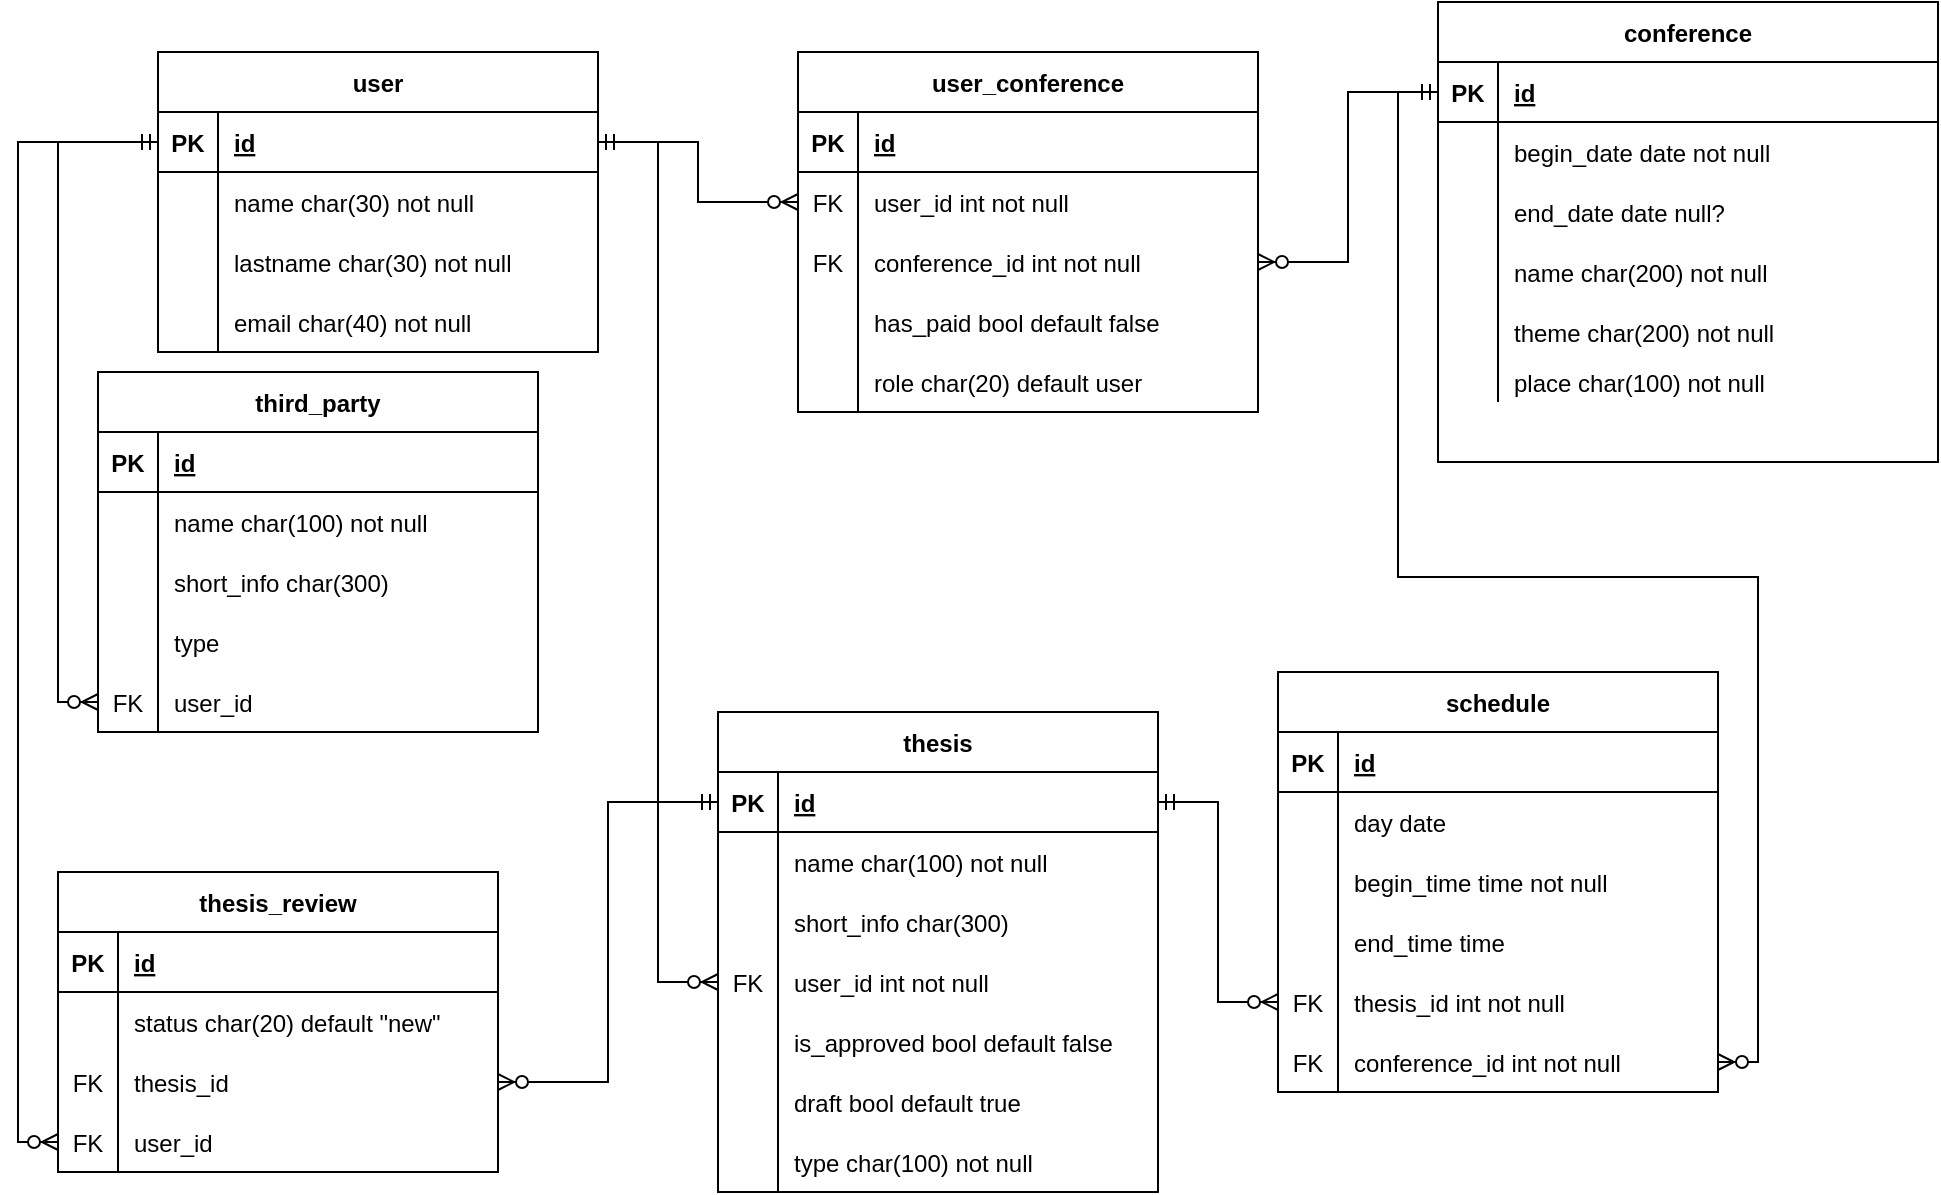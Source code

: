 <mxfile version="14.3.0" type="github">
  <diagram id="R2lEEEUBdFMjLlhIrx00" name="Page-1">
    <mxGraphModel dx="2032" dy="742" grid="1" gridSize="10" guides="1" tooltips="1" connect="1" arrows="1" fold="1" page="1" pageScale="1" pageWidth="850" pageHeight="1100" math="0" shadow="0" extFonts="Permanent Marker^https://fonts.googleapis.com/css?family=Permanent+Marker">
      <root>
        <mxCell id="0" />
        <mxCell id="1" parent="0" />
        <mxCell id="C-vyLk0tnHw3VtMMgP7b-13" value="user" style="shape=table;startSize=30;container=1;collapsible=1;childLayout=tableLayout;fixedRows=1;rowLines=0;fontStyle=1;align=center;resizeLast=1;" parent="1" vertex="1">
          <mxGeometry x="-70" y="120" width="220" height="150" as="geometry" />
        </mxCell>
        <mxCell id="C-vyLk0tnHw3VtMMgP7b-14" value="" style="shape=partialRectangle;collapsible=0;dropTarget=0;pointerEvents=0;fillColor=none;points=[[0,0.5],[1,0.5]];portConstraint=eastwest;top=0;left=0;right=0;bottom=1;" parent="C-vyLk0tnHw3VtMMgP7b-13" vertex="1">
          <mxGeometry y="30" width="220" height="30" as="geometry" />
        </mxCell>
        <mxCell id="C-vyLk0tnHw3VtMMgP7b-15" value="PK" style="shape=partialRectangle;overflow=hidden;connectable=0;fillColor=none;top=0;left=0;bottom=0;right=0;fontStyle=1;" parent="C-vyLk0tnHw3VtMMgP7b-14" vertex="1">
          <mxGeometry width="30" height="30" as="geometry" />
        </mxCell>
        <mxCell id="C-vyLk0tnHw3VtMMgP7b-16" value="id" style="shape=partialRectangle;overflow=hidden;connectable=0;fillColor=none;top=0;left=0;bottom=0;right=0;align=left;spacingLeft=6;fontStyle=5;" parent="C-vyLk0tnHw3VtMMgP7b-14" vertex="1">
          <mxGeometry x="30" width="190" height="30" as="geometry" />
        </mxCell>
        <mxCell id="C-vyLk0tnHw3VtMMgP7b-17" value="" style="shape=partialRectangle;collapsible=0;dropTarget=0;pointerEvents=0;fillColor=none;points=[[0,0.5],[1,0.5]];portConstraint=eastwest;top=0;left=0;right=0;bottom=0;" parent="C-vyLk0tnHw3VtMMgP7b-13" vertex="1">
          <mxGeometry y="60" width="220" height="30" as="geometry" />
        </mxCell>
        <mxCell id="C-vyLk0tnHw3VtMMgP7b-18" value="" style="shape=partialRectangle;overflow=hidden;connectable=0;fillColor=none;top=0;left=0;bottom=0;right=0;" parent="C-vyLk0tnHw3VtMMgP7b-17" vertex="1">
          <mxGeometry width="30" height="30" as="geometry" />
        </mxCell>
        <mxCell id="C-vyLk0tnHw3VtMMgP7b-19" value="name char(30) not null" style="shape=partialRectangle;overflow=hidden;connectable=0;fillColor=none;top=0;left=0;bottom=0;right=0;align=left;spacingLeft=6;" parent="C-vyLk0tnHw3VtMMgP7b-17" vertex="1">
          <mxGeometry x="30" width="190" height="30" as="geometry" />
        </mxCell>
        <mxCell id="C-vyLk0tnHw3VtMMgP7b-20" value="" style="shape=partialRectangle;collapsible=0;dropTarget=0;pointerEvents=0;fillColor=none;points=[[0,0.5],[1,0.5]];portConstraint=eastwest;top=0;left=0;right=0;bottom=0;" parent="C-vyLk0tnHw3VtMMgP7b-13" vertex="1">
          <mxGeometry y="90" width="220" height="30" as="geometry" />
        </mxCell>
        <mxCell id="C-vyLk0tnHw3VtMMgP7b-21" value="" style="shape=partialRectangle;overflow=hidden;connectable=0;fillColor=none;top=0;left=0;bottom=0;right=0;" parent="C-vyLk0tnHw3VtMMgP7b-20" vertex="1">
          <mxGeometry width="30" height="30" as="geometry" />
        </mxCell>
        <mxCell id="C-vyLk0tnHw3VtMMgP7b-22" value="lastname char(30) not null" style="shape=partialRectangle;overflow=hidden;connectable=0;fillColor=none;top=0;left=0;bottom=0;right=0;align=left;spacingLeft=6;" parent="C-vyLk0tnHw3VtMMgP7b-20" vertex="1">
          <mxGeometry x="30" width="190" height="30" as="geometry" />
        </mxCell>
        <mxCell id="BQBNPFfTGPCwCgeA7Mjn-11" value="" style="shape=partialRectangle;collapsible=0;dropTarget=0;pointerEvents=0;fillColor=none;points=[[0,0.5],[1,0.5]];portConstraint=eastwest;top=0;left=0;right=0;bottom=0;" parent="C-vyLk0tnHw3VtMMgP7b-13" vertex="1">
          <mxGeometry y="120" width="220" height="30" as="geometry" />
        </mxCell>
        <mxCell id="BQBNPFfTGPCwCgeA7Mjn-12" value="" style="shape=partialRectangle;overflow=hidden;connectable=0;fillColor=none;top=0;left=0;bottom=0;right=0;" parent="BQBNPFfTGPCwCgeA7Mjn-11" vertex="1">
          <mxGeometry width="30" height="30" as="geometry" />
        </mxCell>
        <mxCell id="BQBNPFfTGPCwCgeA7Mjn-13" value="email char(40) not null" style="shape=partialRectangle;overflow=hidden;connectable=0;fillColor=none;top=0;left=0;bottom=0;right=0;align=left;spacingLeft=6;" parent="BQBNPFfTGPCwCgeA7Mjn-11" vertex="1">
          <mxGeometry x="30" width="190" height="30" as="geometry" />
        </mxCell>
        <mxCell id="BQBNPFfTGPCwCgeA7Mjn-1" value="conference" style="shape=table;startSize=30;container=1;collapsible=1;childLayout=tableLayout;fixedRows=1;rowLines=0;fontStyle=1;align=center;resizeLast=1;" parent="1" vertex="1">
          <mxGeometry x="570" y="95" width="250" height="230" as="geometry" />
        </mxCell>
        <mxCell id="BQBNPFfTGPCwCgeA7Mjn-2" value="" style="shape=partialRectangle;collapsible=0;dropTarget=0;pointerEvents=0;fillColor=none;points=[[0,0.5],[1,0.5]];portConstraint=eastwest;top=0;left=0;right=0;bottom=1;" parent="BQBNPFfTGPCwCgeA7Mjn-1" vertex="1">
          <mxGeometry y="30" width="250" height="30" as="geometry" />
        </mxCell>
        <mxCell id="BQBNPFfTGPCwCgeA7Mjn-3" value="PK" style="shape=partialRectangle;overflow=hidden;connectable=0;fillColor=none;top=0;left=0;bottom=0;right=0;fontStyle=1;" parent="BQBNPFfTGPCwCgeA7Mjn-2" vertex="1">
          <mxGeometry width="30" height="30" as="geometry" />
        </mxCell>
        <mxCell id="BQBNPFfTGPCwCgeA7Mjn-4" value="id" style="shape=partialRectangle;overflow=hidden;connectable=0;fillColor=none;top=0;left=0;bottom=0;right=0;align=left;spacingLeft=6;fontStyle=5;" parent="BQBNPFfTGPCwCgeA7Mjn-2" vertex="1">
          <mxGeometry x="30" width="220" height="30" as="geometry" />
        </mxCell>
        <mxCell id="BQBNPFfTGPCwCgeA7Mjn-5" value="" style="shape=partialRectangle;collapsible=0;dropTarget=0;pointerEvents=0;fillColor=none;points=[[0,0.5],[1,0.5]];portConstraint=eastwest;top=0;left=0;right=0;bottom=0;" parent="BQBNPFfTGPCwCgeA7Mjn-1" vertex="1">
          <mxGeometry y="60" width="250" height="30" as="geometry" />
        </mxCell>
        <mxCell id="BQBNPFfTGPCwCgeA7Mjn-6" value="" style="shape=partialRectangle;overflow=hidden;connectable=0;fillColor=none;top=0;left=0;bottom=0;right=0;" parent="BQBNPFfTGPCwCgeA7Mjn-5" vertex="1">
          <mxGeometry width="30" height="30" as="geometry" />
        </mxCell>
        <mxCell id="BQBNPFfTGPCwCgeA7Mjn-7" value="begin_date date not null" style="shape=partialRectangle;overflow=hidden;connectable=0;fillColor=none;top=0;left=0;bottom=0;right=0;align=left;spacingLeft=6;" parent="BQBNPFfTGPCwCgeA7Mjn-5" vertex="1">
          <mxGeometry x="30" width="220" height="30" as="geometry" />
        </mxCell>
        <mxCell id="BQBNPFfTGPCwCgeA7Mjn-8" value="" style="shape=partialRectangle;collapsible=0;dropTarget=0;pointerEvents=0;fillColor=none;points=[[0,0.5],[1,0.5]];portConstraint=eastwest;top=0;left=0;right=0;bottom=0;" parent="BQBNPFfTGPCwCgeA7Mjn-1" vertex="1">
          <mxGeometry y="90" width="250" height="30" as="geometry" />
        </mxCell>
        <mxCell id="BQBNPFfTGPCwCgeA7Mjn-9" value="" style="shape=partialRectangle;overflow=hidden;connectable=0;fillColor=none;top=0;left=0;bottom=0;right=0;" parent="BQBNPFfTGPCwCgeA7Mjn-8" vertex="1">
          <mxGeometry width="30" height="30" as="geometry" />
        </mxCell>
        <mxCell id="BQBNPFfTGPCwCgeA7Mjn-10" value="end_date date null?" style="shape=partialRectangle;overflow=hidden;connectable=0;fillColor=none;top=0;left=0;bottom=0;right=0;align=left;spacingLeft=6;" parent="BQBNPFfTGPCwCgeA7Mjn-8" vertex="1">
          <mxGeometry x="30" width="220" height="30" as="geometry" />
        </mxCell>
        <mxCell id="BQBNPFfTGPCwCgeA7Mjn-17" value="" style="shape=partialRectangle;collapsible=0;dropTarget=0;pointerEvents=0;fillColor=none;points=[[0,0.5],[1,0.5]];portConstraint=eastwest;top=0;left=0;right=0;bottom=0;" parent="BQBNPFfTGPCwCgeA7Mjn-1" vertex="1">
          <mxGeometry y="120" width="250" height="30" as="geometry" />
        </mxCell>
        <mxCell id="BQBNPFfTGPCwCgeA7Mjn-18" value="" style="shape=partialRectangle;overflow=hidden;connectable=0;fillColor=none;top=0;left=0;bottom=0;right=0;" parent="BQBNPFfTGPCwCgeA7Mjn-17" vertex="1">
          <mxGeometry width="30" height="30" as="geometry" />
        </mxCell>
        <mxCell id="BQBNPFfTGPCwCgeA7Mjn-19" value="name char(200) not null" style="shape=partialRectangle;overflow=hidden;connectable=0;fillColor=none;top=0;left=0;bottom=0;right=0;align=left;spacingLeft=6;" parent="BQBNPFfTGPCwCgeA7Mjn-17" vertex="1">
          <mxGeometry x="30" width="220" height="30" as="geometry" />
        </mxCell>
        <mxCell id="BQBNPFfTGPCwCgeA7Mjn-20" value="" style="shape=partialRectangle;collapsible=0;dropTarget=0;pointerEvents=0;fillColor=none;points=[[0,0.5],[1,0.5]];portConstraint=eastwest;top=0;left=0;right=0;bottom=0;" parent="BQBNPFfTGPCwCgeA7Mjn-1" vertex="1">
          <mxGeometry y="150" width="250" height="30" as="geometry" />
        </mxCell>
        <mxCell id="BQBNPFfTGPCwCgeA7Mjn-21" value="" style="shape=partialRectangle;overflow=hidden;connectable=0;fillColor=none;top=0;left=0;bottom=0;right=0;" parent="BQBNPFfTGPCwCgeA7Mjn-20" vertex="1">
          <mxGeometry width="30" height="30" as="geometry" />
        </mxCell>
        <mxCell id="BQBNPFfTGPCwCgeA7Mjn-22" value="theme char(200) not null" style="shape=partialRectangle;overflow=hidden;connectable=0;fillColor=none;top=0;left=0;bottom=0;right=0;align=left;spacingLeft=6;" parent="BQBNPFfTGPCwCgeA7Mjn-20" vertex="1">
          <mxGeometry x="30" width="220" height="30" as="geometry" />
        </mxCell>
        <mxCell id="BQBNPFfTGPCwCgeA7Mjn-23" value="" style="shape=partialRectangle;collapsible=0;dropTarget=0;pointerEvents=0;fillColor=none;points=[[0,0.5],[1,0.5]];portConstraint=eastwest;top=0;left=0;right=0;bottom=0;" parent="BQBNPFfTGPCwCgeA7Mjn-1" vertex="1">
          <mxGeometry y="180" width="250" height="20" as="geometry" />
        </mxCell>
        <mxCell id="BQBNPFfTGPCwCgeA7Mjn-24" value="" style="shape=partialRectangle;overflow=hidden;connectable=0;fillColor=none;top=0;left=0;bottom=0;right=0;" parent="BQBNPFfTGPCwCgeA7Mjn-23" vertex="1">
          <mxGeometry width="30" height="20" as="geometry" />
        </mxCell>
        <mxCell id="BQBNPFfTGPCwCgeA7Mjn-25" value="place char(100) not null" style="shape=partialRectangle;overflow=hidden;connectable=0;fillColor=none;top=0;left=0;bottom=0;right=0;align=left;spacingLeft=6;" parent="BQBNPFfTGPCwCgeA7Mjn-23" vertex="1">
          <mxGeometry x="30" width="220" height="20" as="geometry" />
        </mxCell>
        <mxCell id="BQBNPFfTGPCwCgeA7Mjn-26" value="user_conference" style="shape=table;startSize=30;container=1;collapsible=1;childLayout=tableLayout;fixedRows=1;rowLines=0;fontStyle=1;align=center;resizeLast=1;" parent="1" vertex="1">
          <mxGeometry x="250" y="120" width="230" height="180" as="geometry" />
        </mxCell>
        <mxCell id="BQBNPFfTGPCwCgeA7Mjn-27" value="" style="shape=partialRectangle;collapsible=0;dropTarget=0;pointerEvents=0;fillColor=none;points=[[0,0.5],[1,0.5]];portConstraint=eastwest;top=0;left=0;right=0;bottom=1;" parent="BQBNPFfTGPCwCgeA7Mjn-26" vertex="1">
          <mxGeometry y="30" width="230" height="30" as="geometry" />
        </mxCell>
        <mxCell id="BQBNPFfTGPCwCgeA7Mjn-28" value="PK" style="shape=partialRectangle;overflow=hidden;connectable=0;fillColor=none;top=0;left=0;bottom=0;right=0;fontStyle=1;" parent="BQBNPFfTGPCwCgeA7Mjn-27" vertex="1">
          <mxGeometry width="30" height="30" as="geometry" />
        </mxCell>
        <mxCell id="BQBNPFfTGPCwCgeA7Mjn-29" value="id" style="shape=partialRectangle;overflow=hidden;connectable=0;fillColor=none;top=0;left=0;bottom=0;right=0;align=left;spacingLeft=6;fontStyle=5;" parent="BQBNPFfTGPCwCgeA7Mjn-27" vertex="1">
          <mxGeometry x="30" width="200" height="30" as="geometry" />
        </mxCell>
        <mxCell id="BQBNPFfTGPCwCgeA7Mjn-30" value="" style="shape=partialRectangle;collapsible=0;dropTarget=0;pointerEvents=0;fillColor=none;points=[[0,0.5],[1,0.5]];portConstraint=eastwest;top=0;left=0;right=0;bottom=0;" parent="BQBNPFfTGPCwCgeA7Mjn-26" vertex="1">
          <mxGeometry y="60" width="230" height="30" as="geometry" />
        </mxCell>
        <mxCell id="BQBNPFfTGPCwCgeA7Mjn-31" value="FK" style="shape=partialRectangle;overflow=hidden;connectable=0;fillColor=none;top=0;left=0;bottom=0;right=0;" parent="BQBNPFfTGPCwCgeA7Mjn-30" vertex="1">
          <mxGeometry width="30" height="30" as="geometry" />
        </mxCell>
        <mxCell id="BQBNPFfTGPCwCgeA7Mjn-32" value="user_id int not null" style="shape=partialRectangle;overflow=hidden;connectable=0;fillColor=none;top=0;left=0;bottom=0;right=0;align=left;spacingLeft=6;" parent="BQBNPFfTGPCwCgeA7Mjn-30" vertex="1">
          <mxGeometry x="30" width="200" height="30" as="geometry" />
        </mxCell>
        <mxCell id="BQBNPFfTGPCwCgeA7Mjn-33" value="" style="shape=partialRectangle;collapsible=0;dropTarget=0;pointerEvents=0;fillColor=none;points=[[0,0.5],[1,0.5]];portConstraint=eastwest;top=0;left=0;right=0;bottom=0;" parent="BQBNPFfTGPCwCgeA7Mjn-26" vertex="1">
          <mxGeometry y="90" width="230" height="30" as="geometry" />
        </mxCell>
        <mxCell id="BQBNPFfTGPCwCgeA7Mjn-34" value="FK" style="shape=partialRectangle;overflow=hidden;connectable=0;fillColor=none;top=0;left=0;bottom=0;right=0;" parent="BQBNPFfTGPCwCgeA7Mjn-33" vertex="1">
          <mxGeometry width="30" height="30" as="geometry" />
        </mxCell>
        <mxCell id="BQBNPFfTGPCwCgeA7Mjn-35" value="conference_id int not null" style="shape=partialRectangle;overflow=hidden;connectable=0;fillColor=none;top=0;left=0;bottom=0;right=0;align=left;spacingLeft=6;" parent="BQBNPFfTGPCwCgeA7Mjn-33" vertex="1">
          <mxGeometry x="30" width="200" height="30" as="geometry" />
        </mxCell>
        <mxCell id="BQBNPFfTGPCwCgeA7Mjn-36" value="" style="shape=partialRectangle;collapsible=0;dropTarget=0;pointerEvents=0;fillColor=none;points=[[0,0.5],[1,0.5]];portConstraint=eastwest;top=0;left=0;right=0;bottom=0;" parent="BQBNPFfTGPCwCgeA7Mjn-26" vertex="1">
          <mxGeometry y="120" width="230" height="30" as="geometry" />
        </mxCell>
        <mxCell id="BQBNPFfTGPCwCgeA7Mjn-37" value="" style="shape=partialRectangle;overflow=hidden;connectable=0;fillColor=none;top=0;left=0;bottom=0;right=0;" parent="BQBNPFfTGPCwCgeA7Mjn-36" vertex="1">
          <mxGeometry width="30" height="30" as="geometry" />
        </mxCell>
        <mxCell id="BQBNPFfTGPCwCgeA7Mjn-38" value="has_paid bool default false" style="shape=partialRectangle;overflow=hidden;connectable=0;fillColor=none;top=0;left=0;bottom=0;right=0;align=left;spacingLeft=6;" parent="BQBNPFfTGPCwCgeA7Mjn-36" vertex="1">
          <mxGeometry x="30" width="200" height="30" as="geometry" />
        </mxCell>
        <mxCell id="BQBNPFfTGPCwCgeA7Mjn-39" value="" style="shape=partialRectangle;collapsible=0;dropTarget=0;pointerEvents=0;fillColor=none;points=[[0,0.5],[1,0.5]];portConstraint=eastwest;top=0;left=0;right=0;bottom=0;" parent="BQBNPFfTGPCwCgeA7Mjn-26" vertex="1">
          <mxGeometry y="150" width="230" height="30" as="geometry" />
        </mxCell>
        <mxCell id="BQBNPFfTGPCwCgeA7Mjn-40" value="" style="shape=partialRectangle;overflow=hidden;connectable=0;fillColor=none;top=0;left=0;bottom=0;right=0;" parent="BQBNPFfTGPCwCgeA7Mjn-39" vertex="1">
          <mxGeometry width="30" height="30" as="geometry" />
        </mxCell>
        <mxCell id="BQBNPFfTGPCwCgeA7Mjn-41" value="role char(20) default user" style="shape=partialRectangle;overflow=hidden;connectable=0;fillColor=none;top=0;left=0;bottom=0;right=0;align=left;spacingLeft=6;" parent="BQBNPFfTGPCwCgeA7Mjn-39" vertex="1">
          <mxGeometry x="30" width="200" height="30" as="geometry" />
        </mxCell>
        <mxCell id="BQBNPFfTGPCwCgeA7Mjn-42" value="thesis" style="shape=table;startSize=30;container=1;collapsible=1;childLayout=tableLayout;fixedRows=1;rowLines=0;fontStyle=1;align=center;resizeLast=1;" parent="1" vertex="1">
          <mxGeometry x="210" y="450" width="220" height="240" as="geometry" />
        </mxCell>
        <mxCell id="BQBNPFfTGPCwCgeA7Mjn-43" value="" style="shape=partialRectangle;collapsible=0;dropTarget=0;pointerEvents=0;fillColor=none;points=[[0,0.5],[1,0.5]];portConstraint=eastwest;top=0;left=0;right=0;bottom=1;" parent="BQBNPFfTGPCwCgeA7Mjn-42" vertex="1">
          <mxGeometry y="30" width="220" height="30" as="geometry" />
        </mxCell>
        <mxCell id="BQBNPFfTGPCwCgeA7Mjn-44" value="PK" style="shape=partialRectangle;overflow=hidden;connectable=0;fillColor=none;top=0;left=0;bottom=0;right=0;fontStyle=1;" parent="BQBNPFfTGPCwCgeA7Mjn-43" vertex="1">
          <mxGeometry width="30" height="30" as="geometry" />
        </mxCell>
        <mxCell id="BQBNPFfTGPCwCgeA7Mjn-45" value="id" style="shape=partialRectangle;overflow=hidden;connectable=0;fillColor=none;top=0;left=0;bottom=0;right=0;align=left;spacingLeft=6;fontStyle=5;" parent="BQBNPFfTGPCwCgeA7Mjn-43" vertex="1">
          <mxGeometry x="30" width="190" height="30" as="geometry" />
        </mxCell>
        <mxCell id="BQBNPFfTGPCwCgeA7Mjn-46" value="" style="shape=partialRectangle;collapsible=0;dropTarget=0;pointerEvents=0;fillColor=none;points=[[0,0.5],[1,0.5]];portConstraint=eastwest;top=0;left=0;right=0;bottom=0;" parent="BQBNPFfTGPCwCgeA7Mjn-42" vertex="1">
          <mxGeometry y="60" width="220" height="30" as="geometry" />
        </mxCell>
        <mxCell id="BQBNPFfTGPCwCgeA7Mjn-47" value="" style="shape=partialRectangle;overflow=hidden;connectable=0;fillColor=none;top=0;left=0;bottom=0;right=0;" parent="BQBNPFfTGPCwCgeA7Mjn-46" vertex="1">
          <mxGeometry width="30" height="30" as="geometry" />
        </mxCell>
        <mxCell id="BQBNPFfTGPCwCgeA7Mjn-48" value="name char(100) not null" style="shape=partialRectangle;overflow=hidden;connectable=0;fillColor=none;top=0;left=0;bottom=0;right=0;align=left;spacingLeft=6;" parent="BQBNPFfTGPCwCgeA7Mjn-46" vertex="1">
          <mxGeometry x="30" width="190" height="30" as="geometry" />
        </mxCell>
        <mxCell id="BQBNPFfTGPCwCgeA7Mjn-49" value="" style="shape=partialRectangle;collapsible=0;dropTarget=0;pointerEvents=0;fillColor=none;points=[[0,0.5],[1,0.5]];portConstraint=eastwest;top=0;left=0;right=0;bottom=0;" parent="BQBNPFfTGPCwCgeA7Mjn-42" vertex="1">
          <mxGeometry y="90" width="220" height="30" as="geometry" />
        </mxCell>
        <mxCell id="BQBNPFfTGPCwCgeA7Mjn-50" value="" style="shape=partialRectangle;overflow=hidden;connectable=0;fillColor=none;top=0;left=0;bottom=0;right=0;" parent="BQBNPFfTGPCwCgeA7Mjn-49" vertex="1">
          <mxGeometry width="30" height="30" as="geometry" />
        </mxCell>
        <mxCell id="BQBNPFfTGPCwCgeA7Mjn-51" value="short_info char(300) " style="shape=partialRectangle;overflow=hidden;connectable=0;fillColor=none;top=0;left=0;bottom=0;right=0;align=left;spacingLeft=6;" parent="BQBNPFfTGPCwCgeA7Mjn-49" vertex="1">
          <mxGeometry x="30" width="190" height="30" as="geometry" />
        </mxCell>
        <mxCell id="BQBNPFfTGPCwCgeA7Mjn-52" value="" style="shape=partialRectangle;collapsible=0;dropTarget=0;pointerEvents=0;fillColor=none;points=[[0,0.5],[1,0.5]];portConstraint=eastwest;top=0;left=0;right=0;bottom=0;" parent="BQBNPFfTGPCwCgeA7Mjn-42" vertex="1">
          <mxGeometry y="120" width="220" height="30" as="geometry" />
        </mxCell>
        <mxCell id="BQBNPFfTGPCwCgeA7Mjn-53" value="FK" style="shape=partialRectangle;overflow=hidden;connectable=0;fillColor=none;top=0;left=0;bottom=0;right=0;" parent="BQBNPFfTGPCwCgeA7Mjn-52" vertex="1">
          <mxGeometry width="30" height="30" as="geometry" />
        </mxCell>
        <mxCell id="BQBNPFfTGPCwCgeA7Mjn-54" value="user_id int not null" style="shape=partialRectangle;overflow=hidden;connectable=0;fillColor=none;top=0;left=0;bottom=0;right=0;align=left;spacingLeft=6;" parent="BQBNPFfTGPCwCgeA7Mjn-52" vertex="1">
          <mxGeometry x="30" width="190" height="30" as="geometry" />
        </mxCell>
        <mxCell id="BQBNPFfTGPCwCgeA7Mjn-58" value="" style="shape=partialRectangle;collapsible=0;dropTarget=0;pointerEvents=0;fillColor=none;points=[[0,0.5],[1,0.5]];portConstraint=eastwest;top=0;left=0;right=0;bottom=0;" parent="BQBNPFfTGPCwCgeA7Mjn-42" vertex="1">
          <mxGeometry y="150" width="220" height="30" as="geometry" />
        </mxCell>
        <mxCell id="BQBNPFfTGPCwCgeA7Mjn-59" value="" style="shape=partialRectangle;overflow=hidden;connectable=0;fillColor=none;top=0;left=0;bottom=0;right=0;" parent="BQBNPFfTGPCwCgeA7Mjn-58" vertex="1">
          <mxGeometry width="30" height="30" as="geometry" />
        </mxCell>
        <mxCell id="BQBNPFfTGPCwCgeA7Mjn-60" value="is_approved bool default false" style="shape=partialRectangle;overflow=hidden;connectable=0;fillColor=none;top=0;left=0;bottom=0;right=0;align=left;spacingLeft=6;" parent="BQBNPFfTGPCwCgeA7Mjn-58" vertex="1">
          <mxGeometry x="30" width="190" height="30" as="geometry" />
        </mxCell>
        <mxCell id="BQBNPFfTGPCwCgeA7Mjn-80" value="" style="shape=partialRectangle;collapsible=0;dropTarget=0;pointerEvents=0;fillColor=none;points=[[0,0.5],[1,0.5]];portConstraint=eastwest;top=0;left=0;right=0;bottom=0;" parent="BQBNPFfTGPCwCgeA7Mjn-42" vertex="1">
          <mxGeometry y="180" width="220" height="30" as="geometry" />
        </mxCell>
        <mxCell id="BQBNPFfTGPCwCgeA7Mjn-81" value="" style="shape=partialRectangle;overflow=hidden;connectable=0;fillColor=none;top=0;left=0;bottom=0;right=0;" parent="BQBNPFfTGPCwCgeA7Mjn-80" vertex="1">
          <mxGeometry width="30" height="30" as="geometry" />
        </mxCell>
        <mxCell id="BQBNPFfTGPCwCgeA7Mjn-82" value="draft bool default true" style="shape=partialRectangle;overflow=hidden;connectable=0;fillColor=none;top=0;left=0;bottom=0;right=0;align=left;spacingLeft=6;" parent="BQBNPFfTGPCwCgeA7Mjn-80" vertex="1">
          <mxGeometry x="30" width="190" height="30" as="geometry" />
        </mxCell>
        <mxCell id="gNWEmfh6eFsOuUEY49X5-20" value="" style="shape=partialRectangle;collapsible=0;dropTarget=0;pointerEvents=0;fillColor=none;points=[[0,0.5],[1,0.5]];portConstraint=eastwest;top=0;left=0;right=0;bottom=0;" vertex="1" parent="BQBNPFfTGPCwCgeA7Mjn-42">
          <mxGeometry y="210" width="220" height="30" as="geometry" />
        </mxCell>
        <mxCell id="gNWEmfh6eFsOuUEY49X5-21" value="" style="shape=partialRectangle;overflow=hidden;connectable=0;fillColor=none;top=0;left=0;bottom=0;right=0;" vertex="1" parent="gNWEmfh6eFsOuUEY49X5-20">
          <mxGeometry width="30" height="30" as="geometry" />
        </mxCell>
        <mxCell id="gNWEmfh6eFsOuUEY49X5-22" value="type char(100) not null" style="shape=partialRectangle;overflow=hidden;connectable=0;fillColor=none;top=0;left=0;bottom=0;right=0;align=left;spacingLeft=6;" vertex="1" parent="gNWEmfh6eFsOuUEY49X5-20">
          <mxGeometry x="30" width="190" height="30" as="geometry" />
        </mxCell>
        <mxCell id="BQBNPFfTGPCwCgeA7Mjn-61" value="schedule" style="shape=table;startSize=30;container=1;collapsible=1;childLayout=tableLayout;fixedRows=1;rowLines=0;fontStyle=1;align=center;resizeLast=1;" parent="1" vertex="1">
          <mxGeometry x="490" y="430" width="220" height="210" as="geometry" />
        </mxCell>
        <mxCell id="BQBNPFfTGPCwCgeA7Mjn-62" value="" style="shape=partialRectangle;collapsible=0;dropTarget=0;pointerEvents=0;fillColor=none;points=[[0,0.5],[1,0.5]];portConstraint=eastwest;top=0;left=0;right=0;bottom=1;" parent="BQBNPFfTGPCwCgeA7Mjn-61" vertex="1">
          <mxGeometry y="30" width="220" height="30" as="geometry" />
        </mxCell>
        <mxCell id="BQBNPFfTGPCwCgeA7Mjn-63" value="PK" style="shape=partialRectangle;overflow=hidden;connectable=0;fillColor=none;top=0;left=0;bottom=0;right=0;fontStyle=1;" parent="BQBNPFfTGPCwCgeA7Mjn-62" vertex="1">
          <mxGeometry width="30" height="30" as="geometry" />
        </mxCell>
        <mxCell id="BQBNPFfTGPCwCgeA7Mjn-64" value="id" style="shape=partialRectangle;overflow=hidden;connectable=0;fillColor=none;top=0;left=0;bottom=0;right=0;align=left;spacingLeft=6;fontStyle=5;" parent="BQBNPFfTGPCwCgeA7Mjn-62" vertex="1">
          <mxGeometry x="30" width="190" height="30" as="geometry" />
        </mxCell>
        <mxCell id="BQBNPFfTGPCwCgeA7Mjn-65" value="" style="shape=partialRectangle;collapsible=0;dropTarget=0;pointerEvents=0;fillColor=none;points=[[0,0.5],[1,0.5]];portConstraint=eastwest;top=0;left=0;right=0;bottom=0;" parent="BQBNPFfTGPCwCgeA7Mjn-61" vertex="1">
          <mxGeometry y="60" width="220" height="30" as="geometry" />
        </mxCell>
        <mxCell id="BQBNPFfTGPCwCgeA7Mjn-66" value="" style="shape=partialRectangle;overflow=hidden;connectable=0;fillColor=none;top=0;left=0;bottom=0;right=0;" parent="BQBNPFfTGPCwCgeA7Mjn-65" vertex="1">
          <mxGeometry width="30" height="30" as="geometry" />
        </mxCell>
        <mxCell id="BQBNPFfTGPCwCgeA7Mjn-67" value="day date" style="shape=partialRectangle;overflow=hidden;connectable=0;fillColor=none;top=0;left=0;bottom=0;right=0;align=left;spacingLeft=6;" parent="BQBNPFfTGPCwCgeA7Mjn-65" vertex="1">
          <mxGeometry x="30" width="190" height="30" as="geometry" />
        </mxCell>
        <mxCell id="BQBNPFfTGPCwCgeA7Mjn-68" value="" style="shape=partialRectangle;collapsible=0;dropTarget=0;pointerEvents=0;fillColor=none;points=[[0,0.5],[1,0.5]];portConstraint=eastwest;top=0;left=0;right=0;bottom=0;" parent="BQBNPFfTGPCwCgeA7Mjn-61" vertex="1">
          <mxGeometry y="90" width="220" height="30" as="geometry" />
        </mxCell>
        <mxCell id="BQBNPFfTGPCwCgeA7Mjn-69" value="" style="shape=partialRectangle;overflow=hidden;connectable=0;fillColor=none;top=0;left=0;bottom=0;right=0;" parent="BQBNPFfTGPCwCgeA7Mjn-68" vertex="1">
          <mxGeometry width="30" height="30" as="geometry" />
        </mxCell>
        <mxCell id="BQBNPFfTGPCwCgeA7Mjn-70" value="begin_time time not null" style="shape=partialRectangle;overflow=hidden;connectable=0;fillColor=none;top=0;left=0;bottom=0;right=0;align=left;spacingLeft=6;" parent="BQBNPFfTGPCwCgeA7Mjn-68" vertex="1">
          <mxGeometry x="30" width="190" height="30" as="geometry" />
        </mxCell>
        <mxCell id="BQBNPFfTGPCwCgeA7Mjn-71" value="" style="shape=partialRectangle;collapsible=0;dropTarget=0;pointerEvents=0;fillColor=none;points=[[0,0.5],[1,0.5]];portConstraint=eastwest;top=0;left=0;right=0;bottom=0;" parent="BQBNPFfTGPCwCgeA7Mjn-61" vertex="1">
          <mxGeometry y="120" width="220" height="30" as="geometry" />
        </mxCell>
        <mxCell id="BQBNPFfTGPCwCgeA7Mjn-72" value="" style="shape=partialRectangle;overflow=hidden;connectable=0;fillColor=none;top=0;left=0;bottom=0;right=0;" parent="BQBNPFfTGPCwCgeA7Mjn-71" vertex="1">
          <mxGeometry width="30" height="30" as="geometry" />
        </mxCell>
        <mxCell id="BQBNPFfTGPCwCgeA7Mjn-73" value="end_time time " style="shape=partialRectangle;overflow=hidden;connectable=0;fillColor=none;top=0;left=0;bottom=0;right=0;align=left;spacingLeft=6;" parent="BQBNPFfTGPCwCgeA7Mjn-71" vertex="1">
          <mxGeometry x="30" width="190" height="30" as="geometry" />
        </mxCell>
        <mxCell id="BQBNPFfTGPCwCgeA7Mjn-77" value="" style="shape=partialRectangle;collapsible=0;dropTarget=0;pointerEvents=0;fillColor=none;points=[[0,0.5],[1,0.5]];portConstraint=eastwest;top=0;left=0;right=0;bottom=0;" parent="BQBNPFfTGPCwCgeA7Mjn-61" vertex="1">
          <mxGeometry y="150" width="220" height="30" as="geometry" />
        </mxCell>
        <mxCell id="BQBNPFfTGPCwCgeA7Mjn-78" value="FK" style="shape=partialRectangle;overflow=hidden;connectable=0;fillColor=none;top=0;left=0;bottom=0;right=0;" parent="BQBNPFfTGPCwCgeA7Mjn-77" vertex="1">
          <mxGeometry width="30" height="30" as="geometry" />
        </mxCell>
        <mxCell id="BQBNPFfTGPCwCgeA7Mjn-79" value="thesis_id int not null" style="shape=partialRectangle;overflow=hidden;connectable=0;fillColor=none;top=0;left=0;bottom=0;right=0;align=left;spacingLeft=6;" parent="BQBNPFfTGPCwCgeA7Mjn-77" vertex="1">
          <mxGeometry x="30" width="190" height="30" as="geometry" />
        </mxCell>
        <mxCell id="BQBNPFfTGPCwCgeA7Mjn-83" value="" style="shape=partialRectangle;collapsible=0;dropTarget=0;pointerEvents=0;fillColor=none;points=[[0,0.5],[1,0.5]];portConstraint=eastwest;top=0;left=0;right=0;bottom=0;" parent="BQBNPFfTGPCwCgeA7Mjn-61" vertex="1">
          <mxGeometry y="180" width="220" height="30" as="geometry" />
        </mxCell>
        <mxCell id="BQBNPFfTGPCwCgeA7Mjn-84" value="FK" style="shape=partialRectangle;overflow=hidden;connectable=0;fillColor=none;top=0;left=0;bottom=0;right=0;" parent="BQBNPFfTGPCwCgeA7Mjn-83" vertex="1">
          <mxGeometry width="30" height="30" as="geometry" />
        </mxCell>
        <mxCell id="BQBNPFfTGPCwCgeA7Mjn-85" value="conference_id int not null" style="shape=partialRectangle;overflow=hidden;connectable=0;fillColor=none;top=0;left=0;bottom=0;right=0;align=left;spacingLeft=6;" parent="BQBNPFfTGPCwCgeA7Mjn-83" vertex="1">
          <mxGeometry x="30" width="190" height="30" as="geometry" />
        </mxCell>
        <mxCell id="BQBNPFfTGPCwCgeA7Mjn-86" style="edgeStyle=orthogonalEdgeStyle;rounded=0;orthogonalLoop=1;jettySize=auto;html=1;entryX=1;entryY=0.5;entryDx=0;entryDy=0;startArrow=ERmandOne;startFill=0;endArrow=ERzeroToMany;endFill=1;" parent="1" source="BQBNPFfTGPCwCgeA7Mjn-2" target="BQBNPFfTGPCwCgeA7Mjn-33" edge="1">
          <mxGeometry relative="1" as="geometry" />
        </mxCell>
        <mxCell id="BQBNPFfTGPCwCgeA7Mjn-87" style="edgeStyle=orthogonalEdgeStyle;rounded=0;orthogonalLoop=1;jettySize=auto;html=1;entryX=0;entryY=0.5;entryDx=0;entryDy=0;startArrow=ERmandOne;startFill=0;endArrow=ERzeroToMany;endFill=1;" parent="1" source="C-vyLk0tnHw3VtMMgP7b-14" target="BQBNPFfTGPCwCgeA7Mjn-30" edge="1">
          <mxGeometry relative="1" as="geometry" />
        </mxCell>
        <mxCell id="BQBNPFfTGPCwCgeA7Mjn-88" style="edgeStyle=orthogonalEdgeStyle;rounded=0;orthogonalLoop=1;jettySize=auto;html=1;entryX=0;entryY=0.5;entryDx=0;entryDy=0;startArrow=ERmandOne;startFill=0;endArrow=ERzeroToMany;endFill=1;" parent="1" source="C-vyLk0tnHw3VtMMgP7b-14" target="BQBNPFfTGPCwCgeA7Mjn-52" edge="1">
          <mxGeometry relative="1" as="geometry" />
        </mxCell>
        <mxCell id="BQBNPFfTGPCwCgeA7Mjn-89" style="edgeStyle=orthogonalEdgeStyle;rounded=0;orthogonalLoop=1;jettySize=auto;html=1;entryX=1;entryY=0.5;entryDx=0;entryDy=0;startArrow=ERmandOne;startFill=0;endArrow=ERzeroToMany;endFill=1;" parent="1" source="BQBNPFfTGPCwCgeA7Mjn-2" target="BQBNPFfTGPCwCgeA7Mjn-83" edge="1">
          <mxGeometry relative="1" as="geometry" />
        </mxCell>
        <mxCell id="BQBNPFfTGPCwCgeA7Mjn-90" style="edgeStyle=orthogonalEdgeStyle;rounded=0;orthogonalLoop=1;jettySize=auto;html=1;entryX=0;entryY=0.5;entryDx=0;entryDy=0;startArrow=ERmandOne;startFill=0;endArrow=ERzeroToMany;endFill=1;" parent="1" source="BQBNPFfTGPCwCgeA7Mjn-43" target="BQBNPFfTGPCwCgeA7Mjn-77" edge="1">
          <mxGeometry relative="1" as="geometry" />
        </mxCell>
        <mxCell id="gNWEmfh6eFsOuUEY49X5-1" value="third_party" style="shape=table;startSize=30;container=1;collapsible=1;childLayout=tableLayout;fixedRows=1;rowLines=0;fontStyle=1;align=center;resizeLast=1;" vertex="1" parent="1">
          <mxGeometry x="-100" y="280" width="220" height="180" as="geometry" />
        </mxCell>
        <mxCell id="gNWEmfh6eFsOuUEY49X5-2" value="" style="shape=partialRectangle;collapsible=0;dropTarget=0;pointerEvents=0;fillColor=none;points=[[0,0.5],[1,0.5]];portConstraint=eastwest;top=0;left=0;right=0;bottom=1;" vertex="1" parent="gNWEmfh6eFsOuUEY49X5-1">
          <mxGeometry y="30" width="220" height="30" as="geometry" />
        </mxCell>
        <mxCell id="gNWEmfh6eFsOuUEY49X5-3" value="PK" style="shape=partialRectangle;overflow=hidden;connectable=0;fillColor=none;top=0;left=0;bottom=0;right=0;fontStyle=1;" vertex="1" parent="gNWEmfh6eFsOuUEY49X5-2">
          <mxGeometry width="30" height="30" as="geometry" />
        </mxCell>
        <mxCell id="gNWEmfh6eFsOuUEY49X5-4" value="id" style="shape=partialRectangle;overflow=hidden;connectable=0;fillColor=none;top=0;left=0;bottom=0;right=0;align=left;spacingLeft=6;fontStyle=5;" vertex="1" parent="gNWEmfh6eFsOuUEY49X5-2">
          <mxGeometry x="30" width="190" height="30" as="geometry" />
        </mxCell>
        <mxCell id="gNWEmfh6eFsOuUEY49X5-5" value="" style="shape=partialRectangle;collapsible=0;dropTarget=0;pointerEvents=0;fillColor=none;points=[[0,0.5],[1,0.5]];portConstraint=eastwest;top=0;left=0;right=0;bottom=0;" vertex="1" parent="gNWEmfh6eFsOuUEY49X5-1">
          <mxGeometry y="60" width="220" height="30" as="geometry" />
        </mxCell>
        <mxCell id="gNWEmfh6eFsOuUEY49X5-6" value="" style="shape=partialRectangle;overflow=hidden;connectable=0;fillColor=none;top=0;left=0;bottom=0;right=0;" vertex="1" parent="gNWEmfh6eFsOuUEY49X5-5">
          <mxGeometry width="30" height="30" as="geometry" />
        </mxCell>
        <mxCell id="gNWEmfh6eFsOuUEY49X5-7" value="name char(100) not null" style="shape=partialRectangle;overflow=hidden;connectable=0;fillColor=none;top=0;left=0;bottom=0;right=0;align=left;spacingLeft=6;" vertex="1" parent="gNWEmfh6eFsOuUEY49X5-5">
          <mxGeometry x="30" width="190" height="30" as="geometry" />
        </mxCell>
        <mxCell id="gNWEmfh6eFsOuUEY49X5-8" value="" style="shape=partialRectangle;collapsible=0;dropTarget=0;pointerEvents=0;fillColor=none;points=[[0,0.5],[1,0.5]];portConstraint=eastwest;top=0;left=0;right=0;bottom=0;" vertex="1" parent="gNWEmfh6eFsOuUEY49X5-1">
          <mxGeometry y="90" width="220" height="30" as="geometry" />
        </mxCell>
        <mxCell id="gNWEmfh6eFsOuUEY49X5-9" value="" style="shape=partialRectangle;overflow=hidden;connectable=0;fillColor=none;top=0;left=0;bottom=0;right=0;" vertex="1" parent="gNWEmfh6eFsOuUEY49X5-8">
          <mxGeometry width="30" height="30" as="geometry" />
        </mxCell>
        <mxCell id="gNWEmfh6eFsOuUEY49X5-10" value="short_info char(300) " style="shape=partialRectangle;overflow=hidden;connectable=0;fillColor=none;top=0;left=0;bottom=0;right=0;align=left;spacingLeft=6;" vertex="1" parent="gNWEmfh6eFsOuUEY49X5-8">
          <mxGeometry x="30" width="190" height="30" as="geometry" />
        </mxCell>
        <mxCell id="gNWEmfh6eFsOuUEY49X5-14" value="" style="shape=partialRectangle;collapsible=0;dropTarget=0;pointerEvents=0;fillColor=none;points=[[0,0.5],[1,0.5]];portConstraint=eastwest;top=0;left=0;right=0;bottom=0;" vertex="1" parent="gNWEmfh6eFsOuUEY49X5-1">
          <mxGeometry y="120" width="220" height="30" as="geometry" />
        </mxCell>
        <mxCell id="gNWEmfh6eFsOuUEY49X5-15" value="" style="shape=partialRectangle;overflow=hidden;connectable=0;fillColor=none;top=0;left=0;bottom=0;right=0;" vertex="1" parent="gNWEmfh6eFsOuUEY49X5-14">
          <mxGeometry width="30" height="30" as="geometry" />
        </mxCell>
        <mxCell id="gNWEmfh6eFsOuUEY49X5-16" value="type " style="shape=partialRectangle;overflow=hidden;connectable=0;fillColor=none;top=0;left=0;bottom=0;right=0;align=left;spacingLeft=6;" vertex="1" parent="gNWEmfh6eFsOuUEY49X5-14">
          <mxGeometry x="30" width="190" height="30" as="geometry" />
        </mxCell>
        <mxCell id="gNWEmfh6eFsOuUEY49X5-39" value="" style="shape=partialRectangle;collapsible=0;dropTarget=0;pointerEvents=0;fillColor=none;points=[[0,0.5],[1,0.5]];portConstraint=eastwest;top=0;left=0;right=0;bottom=0;" vertex="1" parent="gNWEmfh6eFsOuUEY49X5-1">
          <mxGeometry y="150" width="220" height="30" as="geometry" />
        </mxCell>
        <mxCell id="gNWEmfh6eFsOuUEY49X5-40" value="FK" style="shape=partialRectangle;overflow=hidden;connectable=0;fillColor=none;top=0;left=0;bottom=0;right=0;" vertex="1" parent="gNWEmfh6eFsOuUEY49X5-39">
          <mxGeometry width="30" height="30" as="geometry" />
        </mxCell>
        <mxCell id="gNWEmfh6eFsOuUEY49X5-41" value="user_id" style="shape=partialRectangle;overflow=hidden;connectable=0;fillColor=none;top=0;left=0;bottom=0;right=0;align=left;spacingLeft=6;" vertex="1" parent="gNWEmfh6eFsOuUEY49X5-39">
          <mxGeometry x="30" width="190" height="30" as="geometry" />
        </mxCell>
        <mxCell id="gNWEmfh6eFsOuUEY49X5-42" style="edgeStyle=orthogonalEdgeStyle;rounded=0;orthogonalLoop=1;jettySize=auto;html=1;entryX=0;entryY=0.5;entryDx=0;entryDy=0;startArrow=ERmandOne;startFill=0;endArrow=ERzeroToMany;endFill=1;" edge="1" parent="1" source="C-vyLk0tnHw3VtMMgP7b-14" target="gNWEmfh6eFsOuUEY49X5-39">
          <mxGeometry relative="1" as="geometry" />
        </mxCell>
        <mxCell id="gNWEmfh6eFsOuUEY49X5-43" value="thesis_review" style="shape=table;startSize=30;container=1;collapsible=1;childLayout=tableLayout;fixedRows=1;rowLines=0;fontStyle=1;align=center;resizeLast=1;" vertex="1" parent="1">
          <mxGeometry x="-120" y="530" width="220" height="150" as="geometry" />
        </mxCell>
        <mxCell id="gNWEmfh6eFsOuUEY49X5-44" value="" style="shape=partialRectangle;collapsible=0;dropTarget=0;pointerEvents=0;fillColor=none;points=[[0,0.5],[1,0.5]];portConstraint=eastwest;top=0;left=0;right=0;bottom=1;" vertex="1" parent="gNWEmfh6eFsOuUEY49X5-43">
          <mxGeometry y="30" width="220" height="30" as="geometry" />
        </mxCell>
        <mxCell id="gNWEmfh6eFsOuUEY49X5-45" value="PK" style="shape=partialRectangle;overflow=hidden;connectable=0;fillColor=none;top=0;left=0;bottom=0;right=0;fontStyle=1;" vertex="1" parent="gNWEmfh6eFsOuUEY49X5-44">
          <mxGeometry width="30" height="30" as="geometry" />
        </mxCell>
        <mxCell id="gNWEmfh6eFsOuUEY49X5-46" value="id" style="shape=partialRectangle;overflow=hidden;connectable=0;fillColor=none;top=0;left=0;bottom=0;right=0;align=left;spacingLeft=6;fontStyle=5;" vertex="1" parent="gNWEmfh6eFsOuUEY49X5-44">
          <mxGeometry x="30" width="190" height="30" as="geometry" />
        </mxCell>
        <mxCell id="gNWEmfh6eFsOuUEY49X5-50" value="" style="shape=partialRectangle;collapsible=0;dropTarget=0;pointerEvents=0;fillColor=none;points=[[0,0.5],[1,0.5]];portConstraint=eastwest;top=0;left=0;right=0;bottom=0;" vertex="1" parent="gNWEmfh6eFsOuUEY49X5-43">
          <mxGeometry y="60" width="220" height="30" as="geometry" />
        </mxCell>
        <mxCell id="gNWEmfh6eFsOuUEY49X5-51" value="" style="shape=partialRectangle;overflow=hidden;connectable=0;fillColor=none;top=0;left=0;bottom=0;right=0;" vertex="1" parent="gNWEmfh6eFsOuUEY49X5-50">
          <mxGeometry width="30" height="30" as="geometry" />
        </mxCell>
        <mxCell id="gNWEmfh6eFsOuUEY49X5-52" value="status char(20) default &quot;new&quot;" style="shape=partialRectangle;overflow=hidden;connectable=0;fillColor=none;top=0;left=0;bottom=0;right=0;align=left;spacingLeft=6;" vertex="1" parent="gNWEmfh6eFsOuUEY49X5-50">
          <mxGeometry x="30" width="190" height="30" as="geometry" />
        </mxCell>
        <mxCell id="gNWEmfh6eFsOuUEY49X5-53" value="" style="shape=partialRectangle;collapsible=0;dropTarget=0;pointerEvents=0;fillColor=none;points=[[0,0.5],[1,0.5]];portConstraint=eastwest;top=0;left=0;right=0;bottom=0;" vertex="1" parent="gNWEmfh6eFsOuUEY49X5-43">
          <mxGeometry y="90" width="220" height="30" as="geometry" />
        </mxCell>
        <mxCell id="gNWEmfh6eFsOuUEY49X5-54" value="FK" style="shape=partialRectangle;overflow=hidden;connectable=0;fillColor=none;top=0;left=0;bottom=0;right=0;" vertex="1" parent="gNWEmfh6eFsOuUEY49X5-53">
          <mxGeometry width="30" height="30" as="geometry" />
        </mxCell>
        <mxCell id="gNWEmfh6eFsOuUEY49X5-55" value="thesis_id" style="shape=partialRectangle;overflow=hidden;connectable=0;fillColor=none;top=0;left=0;bottom=0;right=0;align=left;spacingLeft=6;" vertex="1" parent="gNWEmfh6eFsOuUEY49X5-53">
          <mxGeometry x="30" width="190" height="30" as="geometry" />
        </mxCell>
        <mxCell id="gNWEmfh6eFsOuUEY49X5-56" value="" style="shape=partialRectangle;collapsible=0;dropTarget=0;pointerEvents=0;fillColor=none;points=[[0,0.5],[1,0.5]];portConstraint=eastwest;top=0;left=0;right=0;bottom=0;" vertex="1" parent="gNWEmfh6eFsOuUEY49X5-43">
          <mxGeometry y="120" width="220" height="30" as="geometry" />
        </mxCell>
        <mxCell id="gNWEmfh6eFsOuUEY49X5-57" value="FK" style="shape=partialRectangle;overflow=hidden;connectable=0;fillColor=none;top=0;left=0;bottom=0;right=0;" vertex="1" parent="gNWEmfh6eFsOuUEY49X5-56">
          <mxGeometry width="30" height="30" as="geometry" />
        </mxCell>
        <mxCell id="gNWEmfh6eFsOuUEY49X5-58" value="user_id" style="shape=partialRectangle;overflow=hidden;connectable=0;fillColor=none;top=0;left=0;bottom=0;right=0;align=left;spacingLeft=6;" vertex="1" parent="gNWEmfh6eFsOuUEY49X5-56">
          <mxGeometry x="30" width="190" height="30" as="geometry" />
        </mxCell>
        <mxCell id="gNWEmfh6eFsOuUEY49X5-59" style="edgeStyle=orthogonalEdgeStyle;rounded=0;orthogonalLoop=1;jettySize=auto;html=1;entryX=1;entryY=0.5;entryDx=0;entryDy=0;startArrow=ERmandOne;startFill=0;endArrow=ERzeroToMany;endFill=1;" edge="1" parent="1" source="BQBNPFfTGPCwCgeA7Mjn-43" target="gNWEmfh6eFsOuUEY49X5-53">
          <mxGeometry relative="1" as="geometry" />
        </mxCell>
        <mxCell id="gNWEmfh6eFsOuUEY49X5-60" style="edgeStyle=orthogonalEdgeStyle;rounded=0;orthogonalLoop=1;jettySize=auto;html=1;entryX=0;entryY=0.5;entryDx=0;entryDy=0;startArrow=ERmandOne;startFill=0;endArrow=ERzeroToMany;endFill=1;" edge="1" parent="1" source="C-vyLk0tnHw3VtMMgP7b-14" target="gNWEmfh6eFsOuUEY49X5-56">
          <mxGeometry relative="1" as="geometry" />
        </mxCell>
      </root>
    </mxGraphModel>
  </diagram>
</mxfile>
